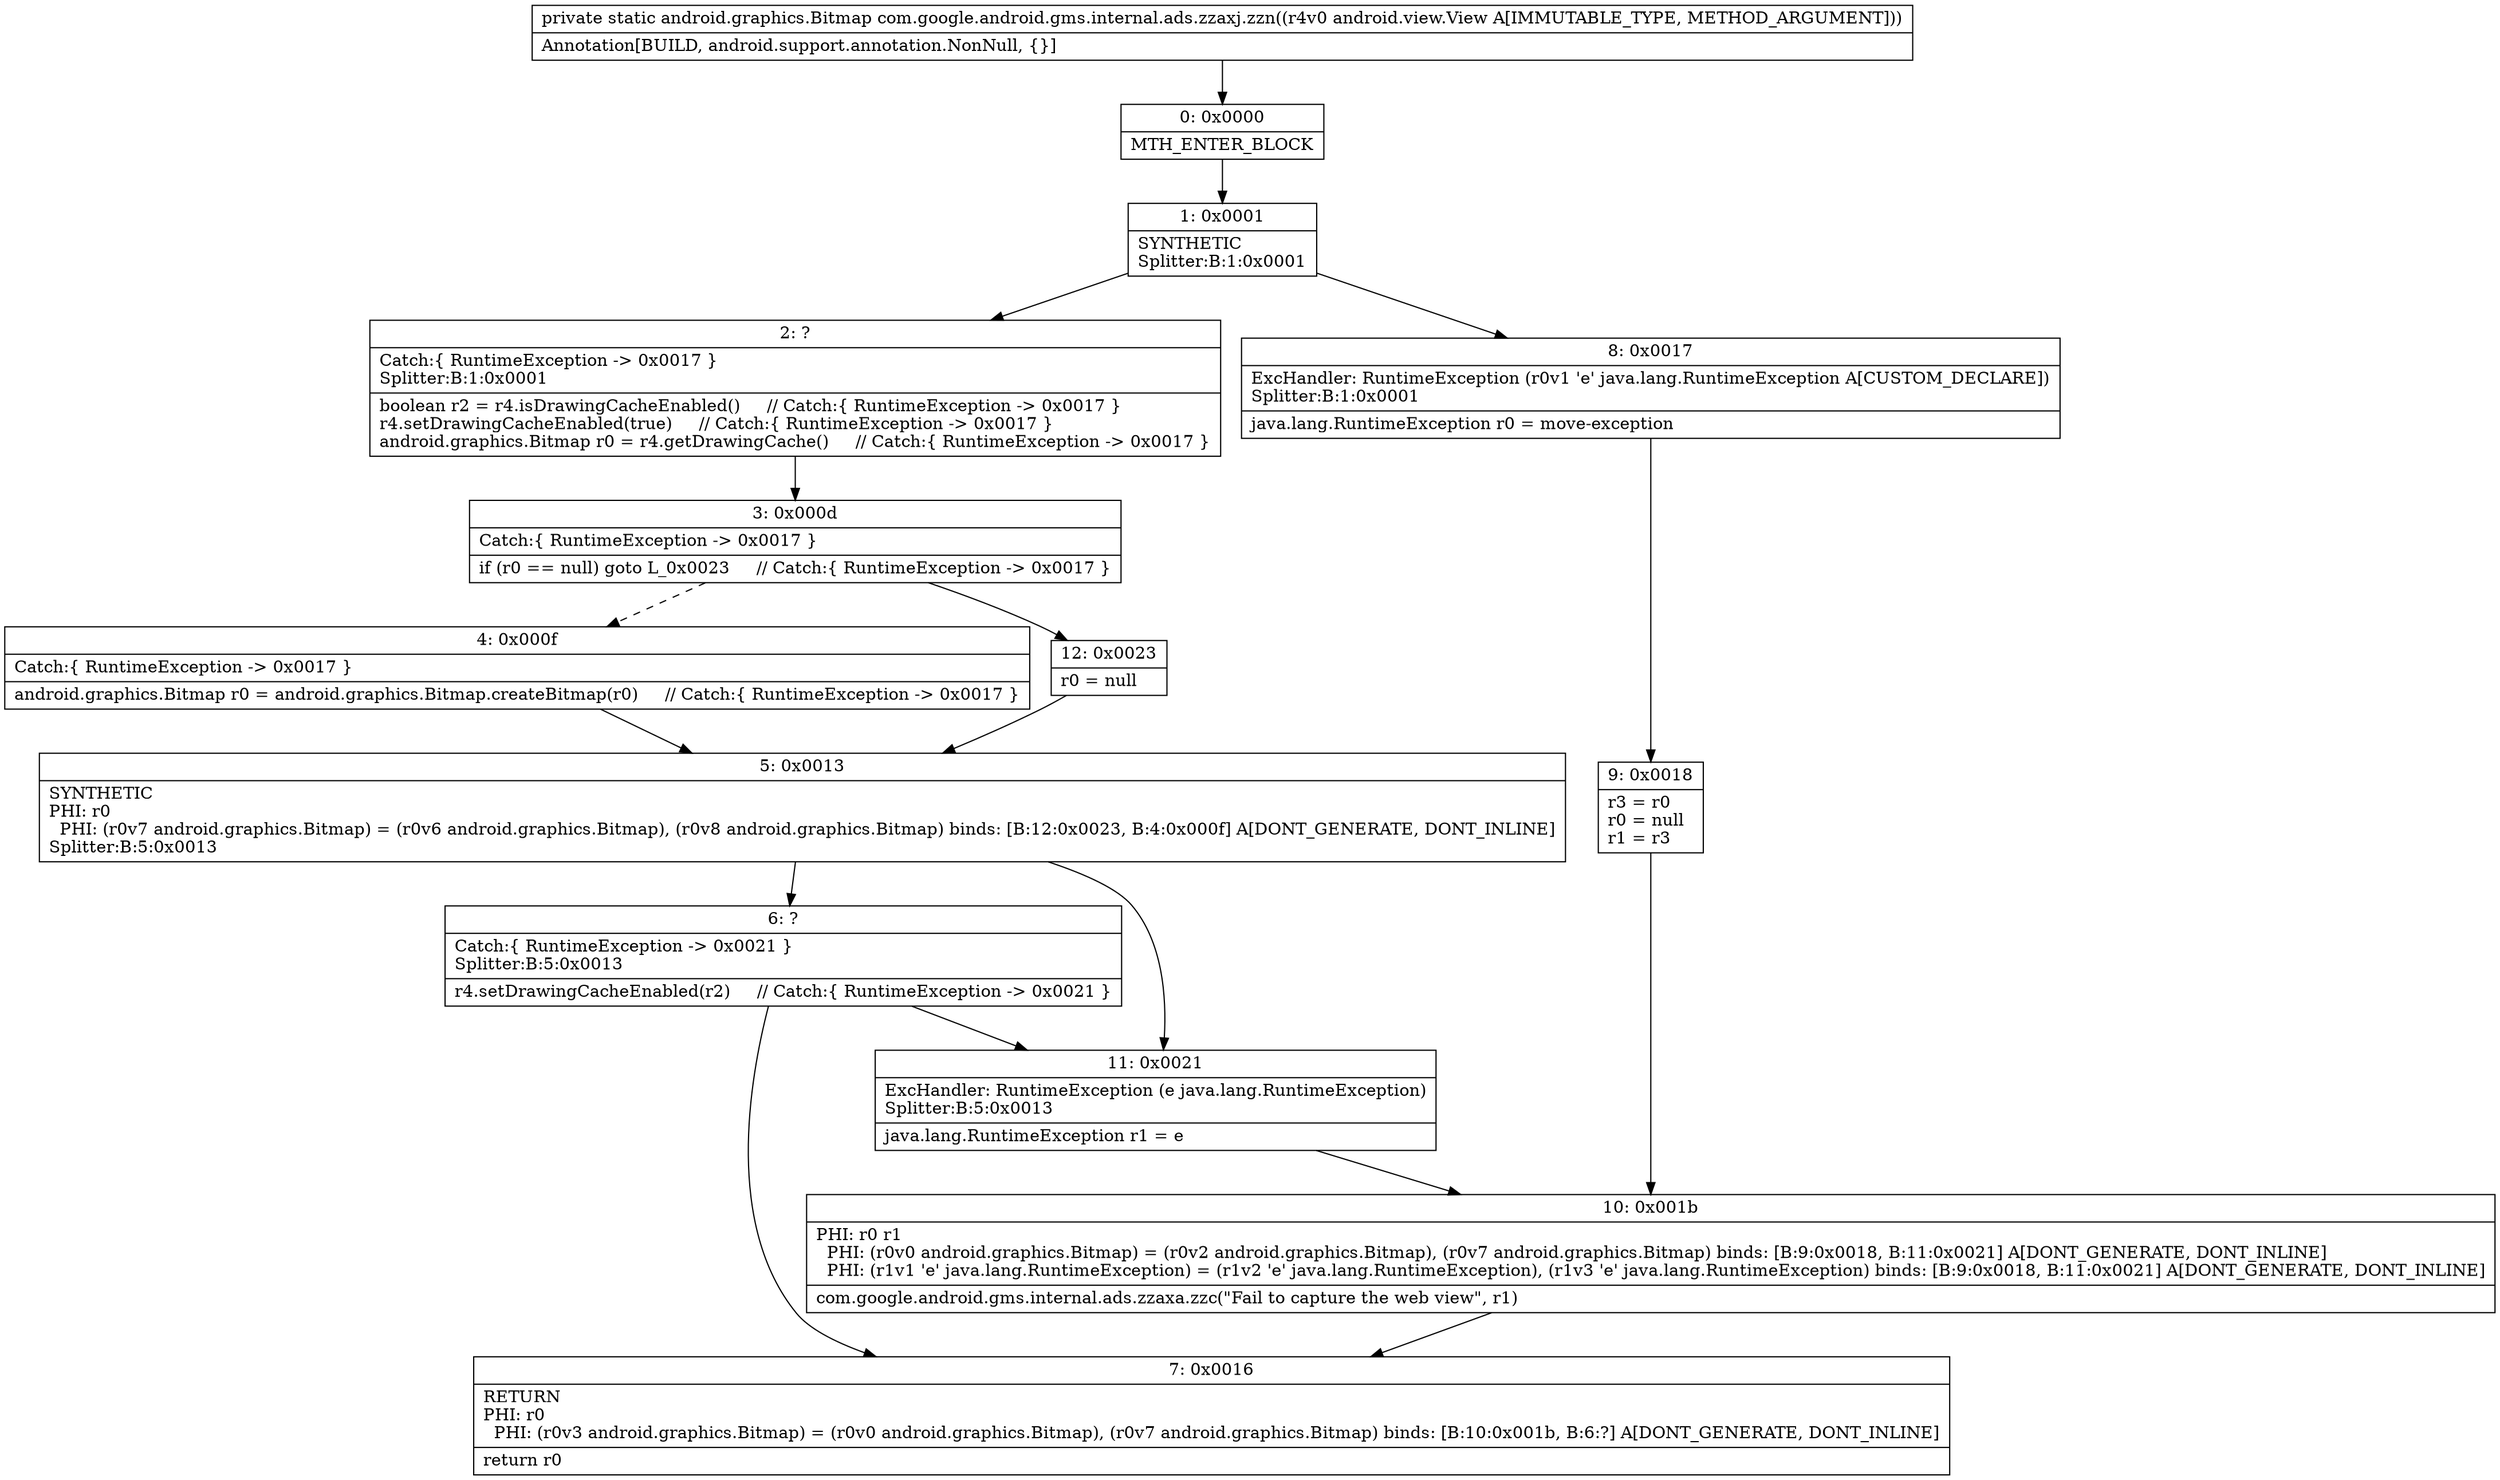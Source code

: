 digraph "CFG forcom.google.android.gms.internal.ads.zzaxj.zzn(Landroid\/view\/View;)Landroid\/graphics\/Bitmap;" {
Node_0 [shape=record,label="{0\:\ 0x0000|MTH_ENTER_BLOCK\l}"];
Node_1 [shape=record,label="{1\:\ 0x0001|SYNTHETIC\lSplitter:B:1:0x0001\l}"];
Node_2 [shape=record,label="{2\:\ ?|Catch:\{ RuntimeException \-\> 0x0017 \}\lSplitter:B:1:0x0001\l|boolean r2 = r4.isDrawingCacheEnabled()     \/\/ Catch:\{ RuntimeException \-\> 0x0017 \}\lr4.setDrawingCacheEnabled(true)     \/\/ Catch:\{ RuntimeException \-\> 0x0017 \}\landroid.graphics.Bitmap r0 = r4.getDrawingCache()     \/\/ Catch:\{ RuntimeException \-\> 0x0017 \}\l}"];
Node_3 [shape=record,label="{3\:\ 0x000d|Catch:\{ RuntimeException \-\> 0x0017 \}\l|if (r0 == null) goto L_0x0023     \/\/ Catch:\{ RuntimeException \-\> 0x0017 \}\l}"];
Node_4 [shape=record,label="{4\:\ 0x000f|Catch:\{ RuntimeException \-\> 0x0017 \}\l|android.graphics.Bitmap r0 = android.graphics.Bitmap.createBitmap(r0)     \/\/ Catch:\{ RuntimeException \-\> 0x0017 \}\l}"];
Node_5 [shape=record,label="{5\:\ 0x0013|SYNTHETIC\lPHI: r0 \l  PHI: (r0v7 android.graphics.Bitmap) = (r0v6 android.graphics.Bitmap), (r0v8 android.graphics.Bitmap) binds: [B:12:0x0023, B:4:0x000f] A[DONT_GENERATE, DONT_INLINE]\lSplitter:B:5:0x0013\l}"];
Node_6 [shape=record,label="{6\:\ ?|Catch:\{ RuntimeException \-\> 0x0021 \}\lSplitter:B:5:0x0013\l|r4.setDrawingCacheEnabled(r2)     \/\/ Catch:\{ RuntimeException \-\> 0x0021 \}\l}"];
Node_7 [shape=record,label="{7\:\ 0x0016|RETURN\lPHI: r0 \l  PHI: (r0v3 android.graphics.Bitmap) = (r0v0 android.graphics.Bitmap), (r0v7 android.graphics.Bitmap) binds: [B:10:0x001b, B:6:?] A[DONT_GENERATE, DONT_INLINE]\l|return r0\l}"];
Node_8 [shape=record,label="{8\:\ 0x0017|ExcHandler: RuntimeException (r0v1 'e' java.lang.RuntimeException A[CUSTOM_DECLARE])\lSplitter:B:1:0x0001\l|java.lang.RuntimeException r0 = move\-exception\l}"];
Node_9 [shape=record,label="{9\:\ 0x0018|r3 = r0\lr0 = null\lr1 = r3\l}"];
Node_10 [shape=record,label="{10\:\ 0x001b|PHI: r0 r1 \l  PHI: (r0v0 android.graphics.Bitmap) = (r0v2 android.graphics.Bitmap), (r0v7 android.graphics.Bitmap) binds: [B:9:0x0018, B:11:0x0021] A[DONT_GENERATE, DONT_INLINE]\l  PHI: (r1v1 'e' java.lang.RuntimeException) = (r1v2 'e' java.lang.RuntimeException), (r1v3 'e' java.lang.RuntimeException) binds: [B:9:0x0018, B:11:0x0021] A[DONT_GENERATE, DONT_INLINE]\l|com.google.android.gms.internal.ads.zzaxa.zzc(\"Fail to capture the web view\", r1)\l}"];
Node_11 [shape=record,label="{11\:\ 0x0021|ExcHandler: RuntimeException (e java.lang.RuntimeException)\lSplitter:B:5:0x0013\l|java.lang.RuntimeException r1 = e\l}"];
Node_12 [shape=record,label="{12\:\ 0x0023|r0 = null\l}"];
MethodNode[shape=record,label="{private static android.graphics.Bitmap com.google.android.gms.internal.ads.zzaxj.zzn((r4v0 android.view.View A[IMMUTABLE_TYPE, METHOD_ARGUMENT]))  | Annotation[BUILD, android.support.annotation.NonNull, \{\}]\l}"];
MethodNode -> Node_0;
Node_0 -> Node_1;
Node_1 -> Node_2;
Node_1 -> Node_8;
Node_2 -> Node_3;
Node_3 -> Node_4[style=dashed];
Node_3 -> Node_12;
Node_4 -> Node_5;
Node_5 -> Node_6;
Node_5 -> Node_11;
Node_6 -> Node_7;
Node_6 -> Node_11;
Node_8 -> Node_9;
Node_9 -> Node_10;
Node_10 -> Node_7;
Node_11 -> Node_10;
Node_12 -> Node_5;
}

